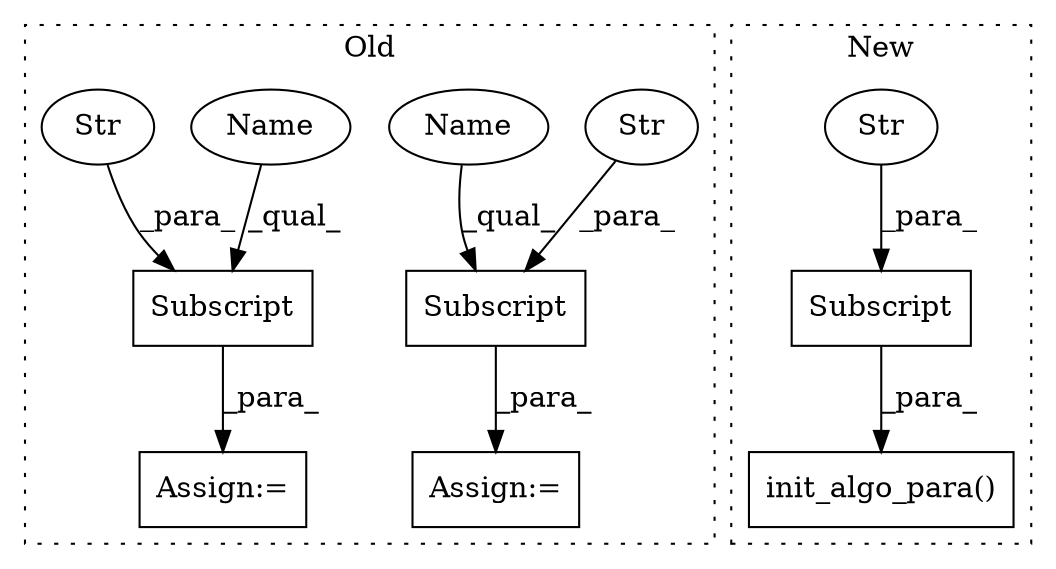 digraph G {
subgraph cluster0 {
1 [label="Subscript" a="63" s="448,0" l="15,0" shape="box"];
4 [label="Str" a="66" s="455" l="7" shape="ellipse"];
6 [label="Assign:=" a="68" s="445" l="3" shape="box"];
7 [label="Subscript" a="63" s="375,0" l="14,0" shape="box"];
8 [label="Str" a="66" s="382" l="6" shape="ellipse"];
9 [label="Assign:=" a="68" s="372" l="3" shape="box"];
10 [label="Name" a="87" s="448" l="6" shape="ellipse"];
11 [label="Name" a="87" s="375" l="6" shape="ellipse"];
label = "Old";
style="dotted";
}
subgraph cluster1 {
2 [label="init_algo_para()" a="75" s="318,357" l="20,1" shape="box"];
3 [label="Subscript" a="63" s="338,0" l="19,0" shape="box"];
5 [label="Str" a="66" s="345" l="11" shape="ellipse"];
label = "New";
style="dotted";
}
1 -> 6 [label="_para_"];
3 -> 2 [label="_para_"];
4 -> 1 [label="_para_"];
5 -> 3 [label="_para_"];
7 -> 9 [label="_para_"];
8 -> 7 [label="_para_"];
10 -> 1 [label="_qual_"];
11 -> 7 [label="_qual_"];
}